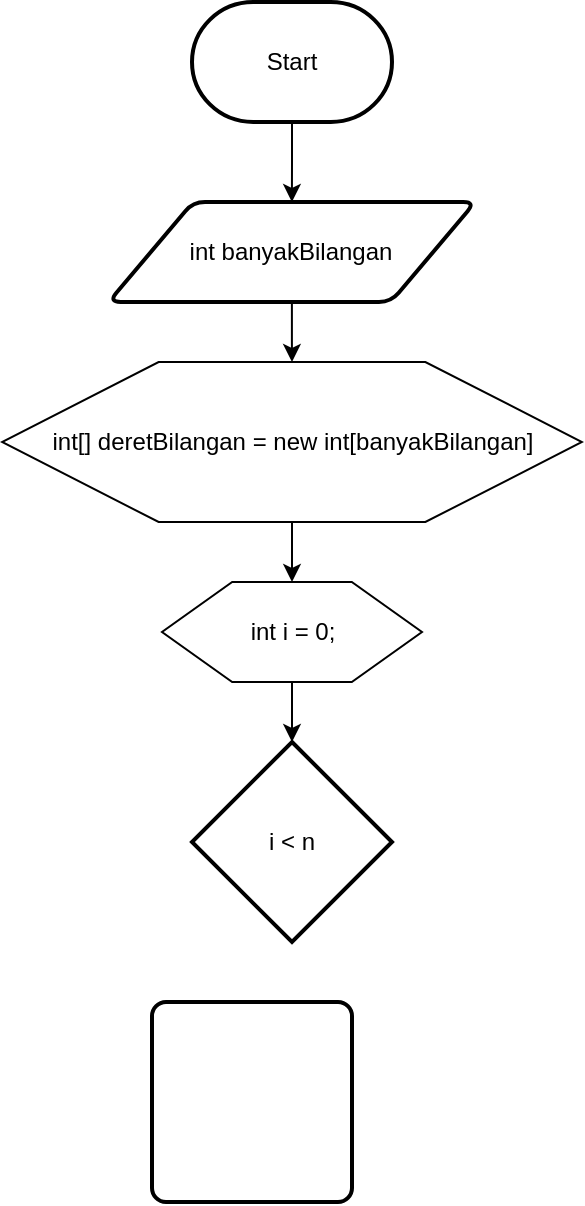 <mxfile version="20.7.2" type="device"><diagram id="raCSe_aDHyYbi72NOexJ" name="Page-1"><mxGraphModel dx="472" dy="778" grid="1" gridSize="10" guides="1" tooltips="1" connect="1" arrows="1" fold="1" page="1" pageScale="1" pageWidth="850" pageHeight="1100" math="0" shadow="0"><root><mxCell id="0"/><mxCell id="1" parent="0"/><mxCell id="hXVZAeAxELr8vrOts0Nr-3" style="edgeStyle=orthogonalEdgeStyle;rounded=0;orthogonalLoop=1;jettySize=auto;html=1;" edge="1" parent="1" source="hXVZAeAxELr8vrOts0Nr-1" target="hXVZAeAxELr8vrOts0Nr-2"><mxGeometry relative="1" as="geometry"/></mxCell><mxCell id="hXVZAeAxELr8vrOts0Nr-1" value="Start" style="strokeWidth=2;html=1;shape=mxgraph.flowchart.terminator;whiteSpace=wrap;" vertex="1" parent="1"><mxGeometry x="370" y="60" width="100" height="60" as="geometry"/></mxCell><mxCell id="hXVZAeAxELr8vrOts0Nr-7" style="edgeStyle=orthogonalEdgeStyle;rounded=0;orthogonalLoop=1;jettySize=auto;html=1;" edge="1" parent="1" source="hXVZAeAxELr8vrOts0Nr-2" target="hXVZAeAxELr8vrOts0Nr-4"><mxGeometry relative="1" as="geometry"/></mxCell><mxCell id="hXVZAeAxELr8vrOts0Nr-2" value="int banyakBilangan" style="shape=parallelogram;html=1;strokeWidth=2;perimeter=parallelogramPerimeter;whiteSpace=wrap;rounded=1;arcSize=12;size=0.23;" vertex="1" parent="1"><mxGeometry x="328.34" y="160" width="183.33" height="50" as="geometry"/></mxCell><mxCell id="hXVZAeAxELr8vrOts0Nr-6" value="" style="group;strokeWidth=2;" vertex="1" connectable="0" parent="1"><mxGeometry x="275" y="240" width="290" height="80" as="geometry"/></mxCell><mxCell id="hXVZAeAxELr8vrOts0Nr-4" value="" style="verticalLabelPosition=bottom;verticalAlign=top;html=1;shape=hexagon;perimeter=hexagonPerimeter2;arcSize=6;size=0.27;" vertex="1" parent="hXVZAeAxELr8vrOts0Nr-6"><mxGeometry width="290" height="80" as="geometry"/></mxCell><mxCell id="hXVZAeAxELr8vrOts0Nr-5" value="int[] deretBilangan = new int[banyakBilangan]" style="text;html=1;align=center;verticalAlign=middle;resizable=0;points=[];autosize=1;strokeColor=none;fillColor=none;" vertex="1" parent="hXVZAeAxELr8vrOts0Nr-6"><mxGeometry x="10" y="25" width="270" height="30" as="geometry"/></mxCell><mxCell id="hXVZAeAxELr8vrOts0Nr-11" value="" style="group" vertex="1" connectable="0" parent="1"><mxGeometry x="355" y="350" width="130" height="50" as="geometry"/></mxCell><mxCell id="hXVZAeAxELr8vrOts0Nr-9" value="" style="verticalLabelPosition=bottom;verticalAlign=top;html=1;shape=hexagon;perimeter=hexagonPerimeter2;arcSize=6;size=0.27;" vertex="1" parent="hXVZAeAxELr8vrOts0Nr-11"><mxGeometry width="130.0" height="50" as="geometry"/></mxCell><mxCell id="hXVZAeAxELr8vrOts0Nr-10" value="int i = 0;" style="text;html=1;align=center;verticalAlign=middle;resizable=0;points=[];autosize=1;strokeColor=none;fillColor=none;" vertex="1" parent="hXVZAeAxELr8vrOts0Nr-11"><mxGeometry x="30.0" y="10.005" width="70" height="30" as="geometry"/></mxCell><mxCell id="hXVZAeAxELr8vrOts0Nr-12" style="edgeStyle=orthogonalEdgeStyle;rounded=0;orthogonalLoop=1;jettySize=auto;html=1;entryX=0.5;entryY=0;entryDx=0;entryDy=0;" edge="1" parent="1" source="hXVZAeAxELr8vrOts0Nr-4" target="hXVZAeAxELr8vrOts0Nr-9"><mxGeometry relative="1" as="geometry"/></mxCell><mxCell id="hXVZAeAxELr8vrOts0Nr-13" value="i &amp;lt; n" style="strokeWidth=2;html=1;shape=mxgraph.flowchart.decision;whiteSpace=wrap;" vertex="1" parent="1"><mxGeometry x="370" y="430" width="100" height="100" as="geometry"/></mxCell><mxCell id="hXVZAeAxELr8vrOts0Nr-15" style="edgeStyle=orthogonalEdgeStyle;rounded=0;orthogonalLoop=1;jettySize=auto;html=1;" edge="1" parent="1" source="hXVZAeAxELr8vrOts0Nr-9" target="hXVZAeAxELr8vrOts0Nr-13"><mxGeometry relative="1" as="geometry"/></mxCell><mxCell id="hXVZAeAxELr8vrOts0Nr-16" value="" style="rounded=1;whiteSpace=wrap;html=1;absoluteArcSize=1;arcSize=14;strokeWidth=2;" vertex="1" parent="1"><mxGeometry x="350" y="560" width="100" height="100" as="geometry"/></mxCell></root></mxGraphModel></diagram></mxfile>